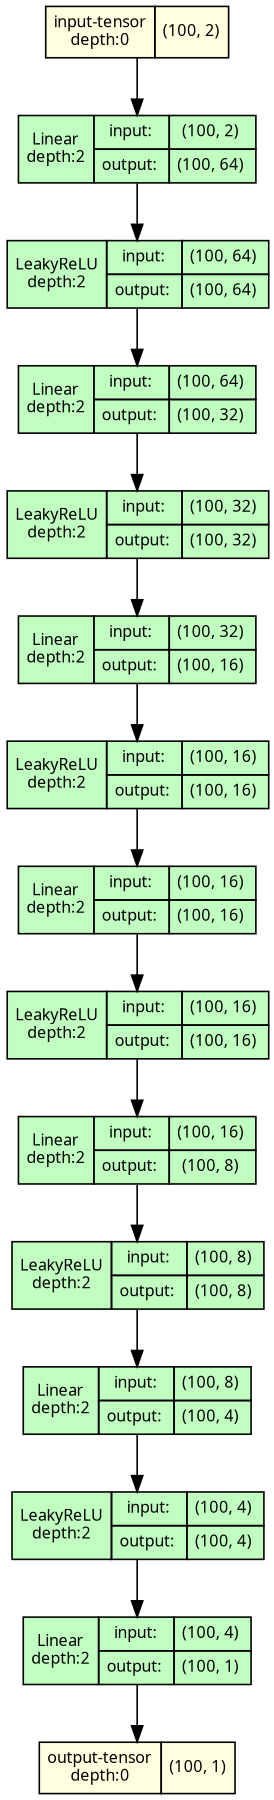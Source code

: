 strict digraph MonLoss_graph_f7 {
	graph [ordering=in rankdir=figures size="12.0,12.0"]
	node [align=left fontname="Linux libertine" fontsize=10 height=0.2 margin=0 ranksep=0.1 shape=plaintext style=filled]
	edge [fontsize=10]
	0 [label=<
                    <TABLE BORDER="0" CELLBORDER="1"
                    CELLSPACING="0" CELLPADDING="4">
                        <TR><TD>input-tensor<BR/>depth:0</TD><TD>(100, 2)</TD></TR>
                    </TABLE>> fillcolor=lightyellow]
	1 [label=<
                    <TABLE BORDER="0" CELLBORDER="1"
                    CELLSPACING="0" CELLPADDING="4">
                    <TR>
                        <TD ROWSPAN="2">Linear<BR/>depth:2</TD>
                        <TD COLSPAN="2">input:</TD>
                        <TD COLSPAN="2">(100, 2) </TD>
                    </TR>
                    <TR>
                        <TD COLSPAN="2">output: </TD>
                        <TD COLSPAN="2">(100, 64) </TD>
                    </TR>
                    </TABLE>> fillcolor=darkseagreen1]
	2 [label=<
                    <TABLE BORDER="0" CELLBORDER="1"
                    CELLSPACING="0" CELLPADDING="4">
                    <TR>
                        <TD ROWSPAN="2">LeakyReLU<BR/>depth:2</TD>
                        <TD COLSPAN="2">input:</TD>
                        <TD COLSPAN="2">(100, 64) </TD>
                    </TR>
                    <TR>
                        <TD COLSPAN="2">output: </TD>
                        <TD COLSPAN="2">(100, 64) </TD>
                    </TR>
                    </TABLE>> fillcolor=darkseagreen1]
	3 [label=<
                    <TABLE BORDER="0" CELLBORDER="1"
                    CELLSPACING="0" CELLPADDING="4">
                    <TR>
                        <TD ROWSPAN="2">Linear<BR/>depth:2</TD>
                        <TD COLSPAN="2">input:</TD>
                        <TD COLSPAN="2">(100, 64) </TD>
                    </TR>
                    <TR>
                        <TD COLSPAN="2">output: </TD>
                        <TD COLSPAN="2">(100, 32) </TD>
                    </TR>
                    </TABLE>> fillcolor=darkseagreen1]
	4 [label=<
                    <TABLE BORDER="0" CELLBORDER="1"
                    CELLSPACING="0" CELLPADDING="4">
                    <TR>
                        <TD ROWSPAN="2">LeakyReLU<BR/>depth:2</TD>
                        <TD COLSPAN="2">input:</TD>
                        <TD COLSPAN="2">(100, 32) </TD>
                    </TR>
                    <TR>
                        <TD COLSPAN="2">output: </TD>
                        <TD COLSPAN="2">(100, 32) </TD>
                    </TR>
                    </TABLE>> fillcolor=darkseagreen1]
	5 [label=<
                    <TABLE BORDER="0" CELLBORDER="1"
                    CELLSPACING="0" CELLPADDING="4">
                    <TR>
                        <TD ROWSPAN="2">Linear<BR/>depth:2</TD>
                        <TD COLSPAN="2">input:</TD>
                        <TD COLSPAN="2">(100, 32) </TD>
                    </TR>
                    <TR>
                        <TD COLSPAN="2">output: </TD>
                        <TD COLSPAN="2">(100, 16) </TD>
                    </TR>
                    </TABLE>> fillcolor=darkseagreen1]
	6 [label=<
                    <TABLE BORDER="0" CELLBORDER="1"
                    CELLSPACING="0" CELLPADDING="4">
                    <TR>
                        <TD ROWSPAN="2">LeakyReLU<BR/>depth:2</TD>
                        <TD COLSPAN="2">input:</TD>
                        <TD COLSPAN="2">(100, 16) </TD>
                    </TR>
                    <TR>
                        <TD COLSPAN="2">output: </TD>
                        <TD COLSPAN="2">(100, 16) </TD>
                    </TR>
                    </TABLE>> fillcolor=darkseagreen1]
	7 [label=<
                    <TABLE BORDER="0" CELLBORDER="1"
                    CELLSPACING="0" CELLPADDING="4">
                    <TR>
                        <TD ROWSPAN="2">Linear<BR/>depth:2</TD>
                        <TD COLSPAN="2">input:</TD>
                        <TD COLSPAN="2">(100, 16) </TD>
                    </TR>
                    <TR>
                        <TD COLSPAN="2">output: </TD>
                        <TD COLSPAN="2">(100, 16) </TD>
                    </TR>
                    </TABLE>> fillcolor=darkseagreen1]
	8 [label=<
                    <TABLE BORDER="0" CELLBORDER="1"
                    CELLSPACING="0" CELLPADDING="4">
                    <TR>
                        <TD ROWSPAN="2">LeakyReLU<BR/>depth:2</TD>
                        <TD COLSPAN="2">input:</TD>
                        <TD COLSPAN="2">(100, 16) </TD>
                    </TR>
                    <TR>
                        <TD COLSPAN="2">output: </TD>
                        <TD COLSPAN="2">(100, 16) </TD>
                    </TR>
                    </TABLE>> fillcolor=darkseagreen1]
	9 [label=<
                    <TABLE BORDER="0" CELLBORDER="1"
                    CELLSPACING="0" CELLPADDING="4">
                    <TR>
                        <TD ROWSPAN="2">Linear<BR/>depth:2</TD>
                        <TD COLSPAN="2">input:</TD>
                        <TD COLSPAN="2">(100, 16) </TD>
                    </TR>
                    <TR>
                        <TD COLSPAN="2">output: </TD>
                        <TD COLSPAN="2">(100, 8) </TD>
                    </TR>
                    </TABLE>> fillcolor=darkseagreen1]
	10 [label=<
                    <TABLE BORDER="0" CELLBORDER="1"
                    CELLSPACING="0" CELLPADDING="4">
                    <TR>
                        <TD ROWSPAN="2">LeakyReLU<BR/>depth:2</TD>
                        <TD COLSPAN="2">input:</TD>
                        <TD COLSPAN="2">(100, 8) </TD>
                    </TR>
                    <TR>
                        <TD COLSPAN="2">output: </TD>
                        <TD COLSPAN="2">(100, 8) </TD>
                    </TR>
                    </TABLE>> fillcolor=darkseagreen1]
	11 [label=<
                    <TABLE BORDER="0" CELLBORDER="1"
                    CELLSPACING="0" CELLPADDING="4">
                    <TR>
                        <TD ROWSPAN="2">Linear<BR/>depth:2</TD>
                        <TD COLSPAN="2">input:</TD>
                        <TD COLSPAN="2">(100, 8) </TD>
                    </TR>
                    <TR>
                        <TD COLSPAN="2">output: </TD>
                        <TD COLSPAN="2">(100, 4) </TD>
                    </TR>
                    </TABLE>> fillcolor=darkseagreen1]
	12 [label=<
                    <TABLE BORDER="0" CELLBORDER="1"
                    CELLSPACING="0" CELLPADDING="4">
                    <TR>
                        <TD ROWSPAN="2">LeakyReLU<BR/>depth:2</TD>
                        <TD COLSPAN="2">input:</TD>
                        <TD COLSPAN="2">(100, 4) </TD>
                    </TR>
                    <TR>
                        <TD COLSPAN="2">output: </TD>
                        <TD COLSPAN="2">(100, 4) </TD>
                    </TR>
                    </TABLE>> fillcolor=darkseagreen1]
	13 [label=<
                    <TABLE BORDER="0" CELLBORDER="1"
                    CELLSPACING="0" CELLPADDING="4">
                    <TR>
                        <TD ROWSPAN="2">Linear<BR/>depth:2</TD>
                        <TD COLSPAN="2">input:</TD>
                        <TD COLSPAN="2">(100, 4) </TD>
                    </TR>
                    <TR>
                        <TD COLSPAN="2">output: </TD>
                        <TD COLSPAN="2">(100, 1) </TD>
                    </TR>
                    </TABLE>> fillcolor=darkseagreen1]
	14 [label=<
                    <TABLE BORDER="0" CELLBORDER="1"
                    CELLSPACING="0" CELLPADDING="4">
                        <TR><TD>output-tensor<BR/>depth:0</TD><TD>(100, 1)</TD></TR>
                    </TABLE>> fillcolor=lightyellow]
	0 -> 1
	1 -> 2
	2 -> 3
	3 -> 4
	4 -> 5
	5 -> 6
	6 -> 7
	7 -> 8
	8 -> 9
	9 -> 10
	10 -> 11
	11 -> 12
	12 -> 13
	13 -> 14
}
